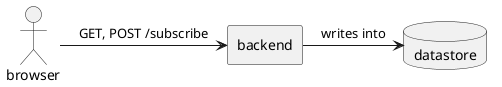 @startuml

actor browser

rectangle backend
database datastore

browser -right-> backend: GET, POST /subscribe
backend -right-> datastore: writes into

@enduml